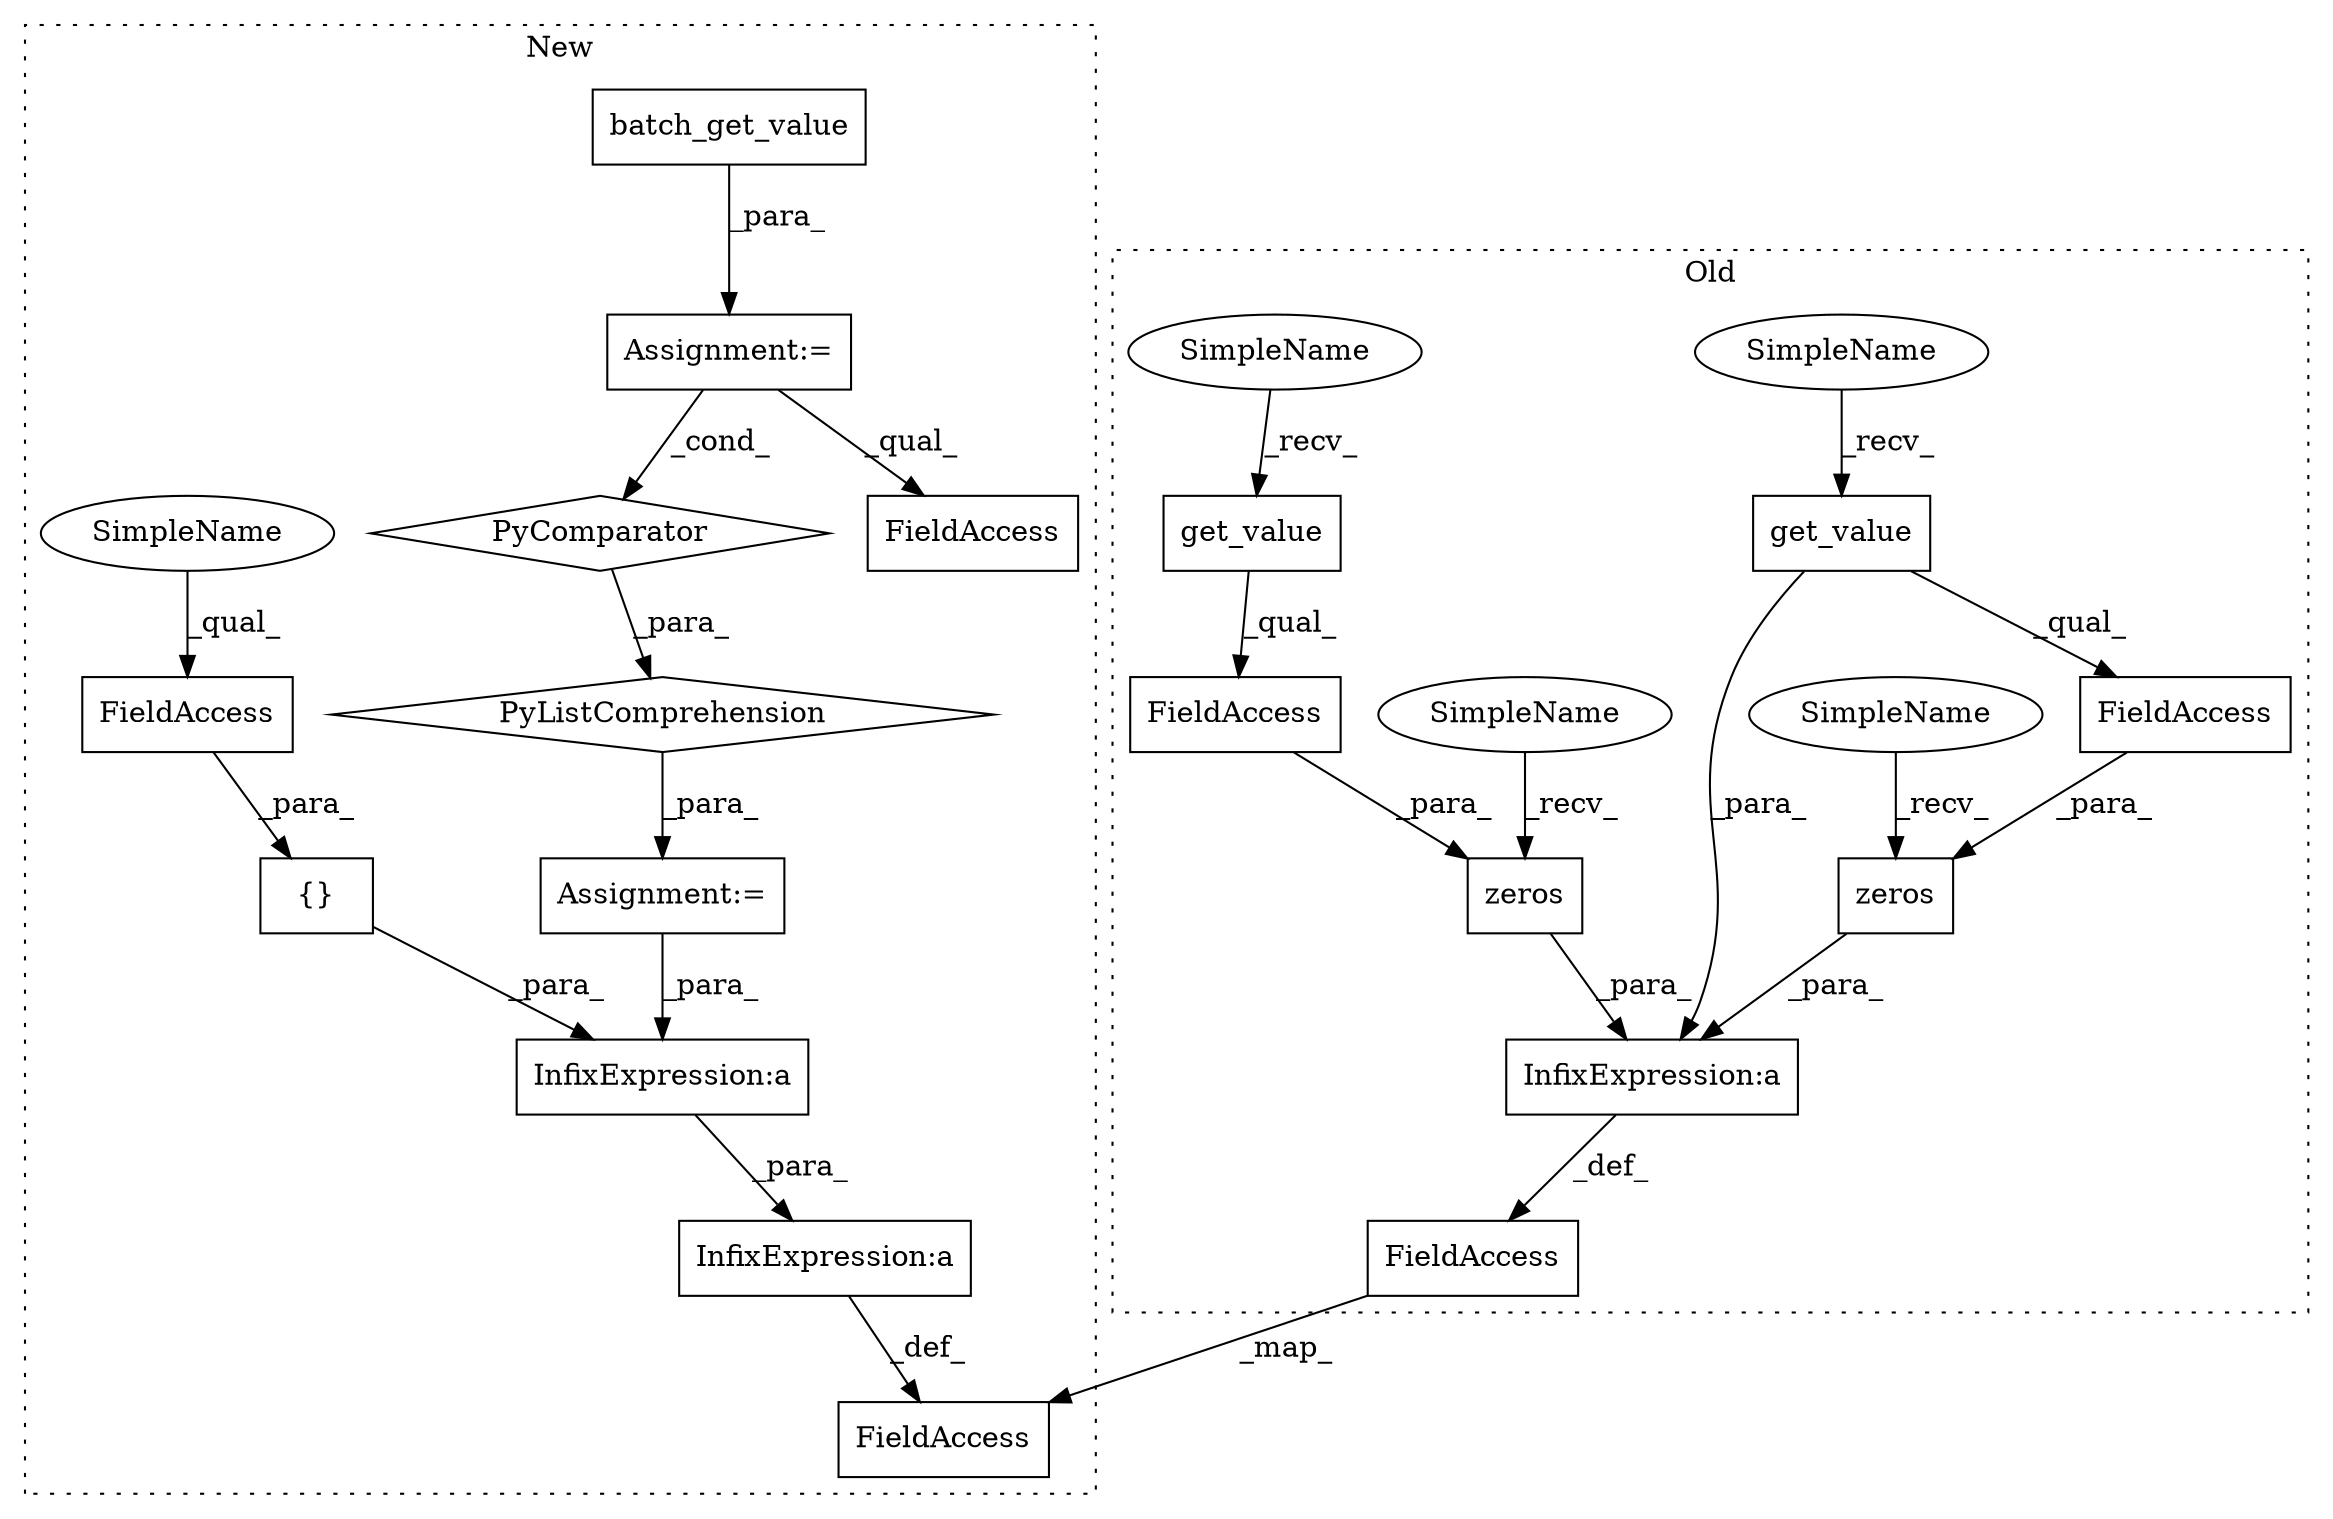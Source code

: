 digraph G {
subgraph cluster0 {
1 [label="get_value" a="32" s="15858,15869" l="10,1" shape="box"];
3 [label="FieldAccess" a="22" s="15850" l="26" shape="box"];
7 [label="zeros" a="32" s="15844,15876" l="6,1" shape="box"];
13 [label="FieldAccess" a="22" s="16125" l="12" shape="box"];
16 [label="InfixExpression:a" a="27" s="16141" l="3" shape="box"];
17 [label="get_value" a="32" s="16017,16028" l="10,1" shape="box"];
18 [label="FieldAccess" a="22" s="16009" l="26" shape="box"];
19 [label="zeros" a="32" s="16003,16035" l="6,1" shape="box"];
20 [label="SimpleName" a="42" s="15997" l="5" shape="ellipse"];
21 [label="SimpleName" a="42" s="15838" l="5" shape="ellipse"];
23 [label="SimpleName" a="42" s="15850" l="7" shape="ellipse"];
24 [label="SimpleName" a="42" s="16009" l="7" shape="ellipse"];
label = "Old";
style="dotted";
}
subgraph cluster1 {
2 [label="{}" a="4" s="17065,17081" l="1,1" shape="box"];
4 [label="FieldAccess" a="22" s="17066" l="15" shape="box"];
5 [label="InfixExpression:a" a="27" s="17082" l="3" shape="box"];
6 [label="PyListComprehension" a="109" s="16669" l="120" shape="diamond"];
8 [label="PyComparator" a="113" s="16734" l="47" shape="diamond"];
9 [label="batch_get_value" a="32" s="16749,16771" l="16,1" shape="box"];
10 [label="FieldAccess" a="22" s="16669" l="7" shape="box"];
11 [label="Assignment:=" a="7" s="16734" l="47" shape="box"];
12 [label="Assignment:=" a="7" s="16657" l="12" shape="box"];
14 [label="FieldAccess" a="22" s="17041" l="12" shape="box"];
15 [label="InfixExpression:a" a="27" s="17088" l="3" shape="box"];
22 [label="SimpleName" a="42" s="17066" l="4" shape="ellipse"];
label = "New";
style="dotted";
}
1 -> 16 [label="_para_"];
1 -> 3 [label="_qual_"];
2 -> 5 [label="_para_"];
3 -> 7 [label="_para_"];
4 -> 2 [label="_para_"];
5 -> 15 [label="_para_"];
6 -> 12 [label="_para_"];
7 -> 16 [label="_para_"];
8 -> 6 [label="_para_"];
9 -> 11 [label="_para_"];
11 -> 8 [label="_cond_"];
11 -> 10 [label="_qual_"];
12 -> 5 [label="_para_"];
13 -> 14 [label="_map_"];
15 -> 14 [label="_def_"];
16 -> 13 [label="_def_"];
17 -> 18 [label="_qual_"];
18 -> 19 [label="_para_"];
19 -> 16 [label="_para_"];
20 -> 19 [label="_recv_"];
21 -> 7 [label="_recv_"];
22 -> 4 [label="_qual_"];
23 -> 1 [label="_recv_"];
24 -> 17 [label="_recv_"];
}